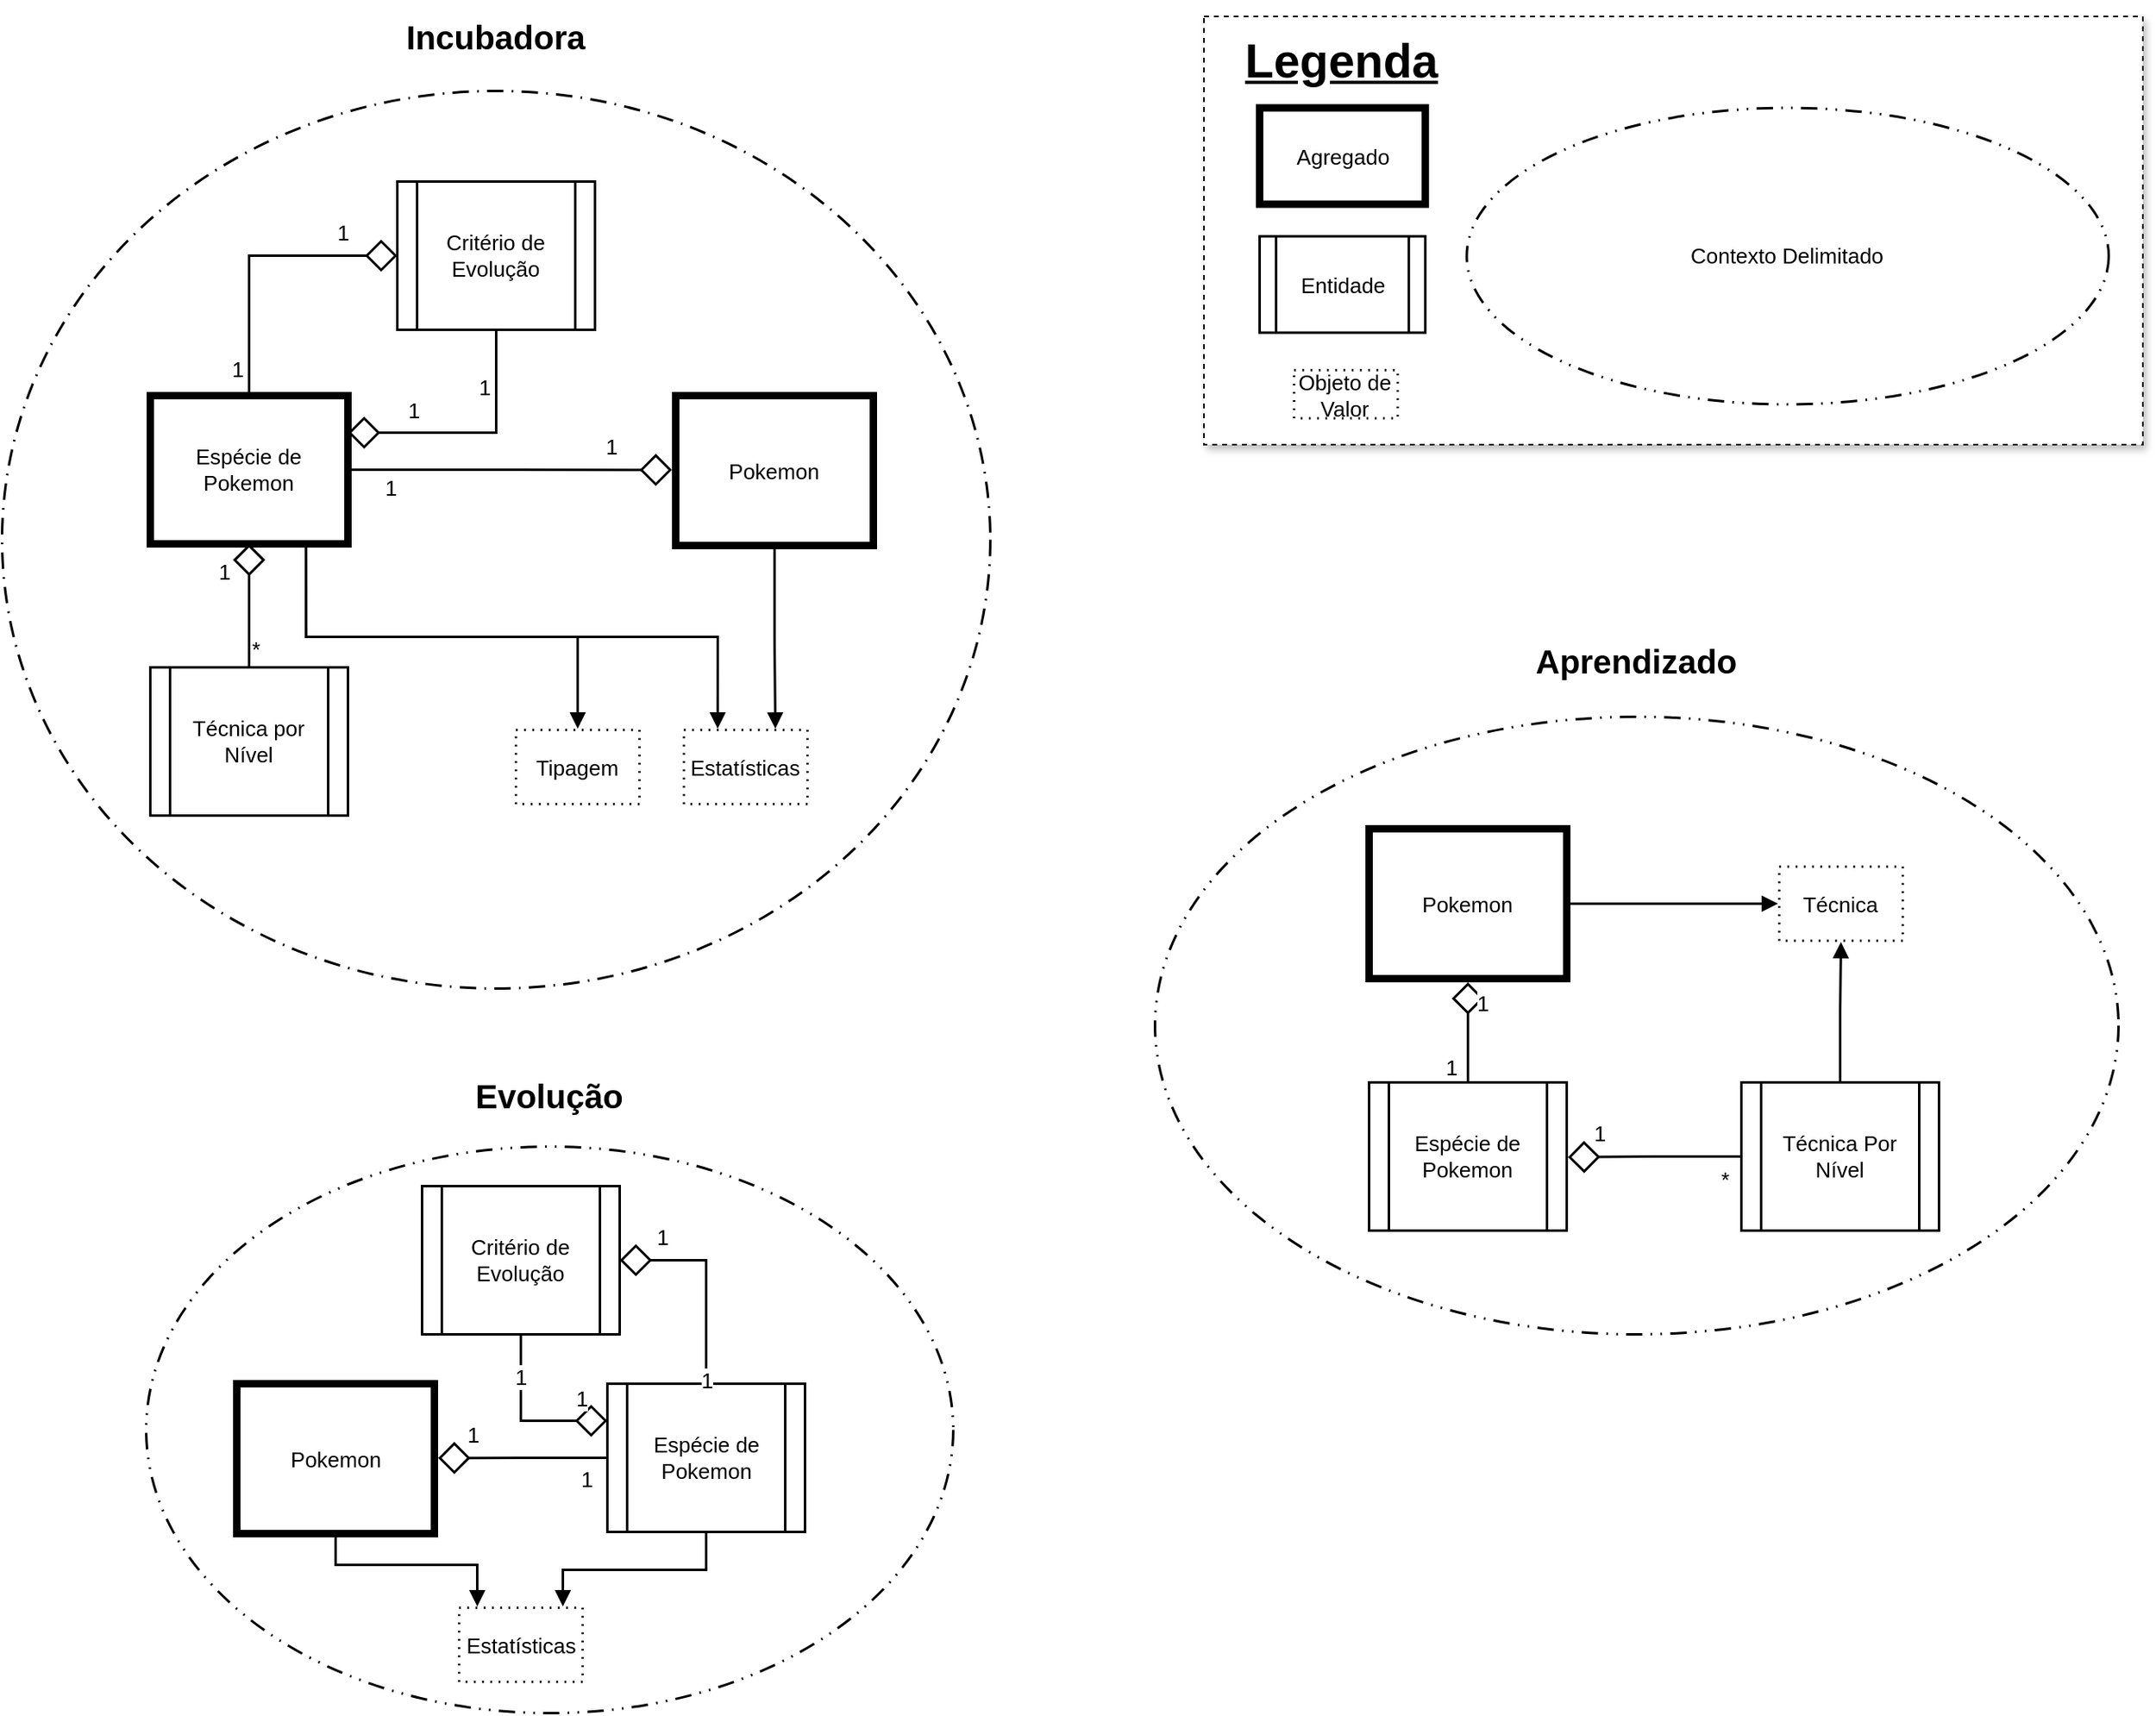<mxfile version="16.5.6" type="device" pages="4"><diagram id="NccGlHLkR8X31Hzc_sVZ" name="Contextos"><mxGraphModel dx="2031" dy="1077" grid="1" gridSize="10" guides="1" tooltips="1" connect="1" arrows="1" fold="1" page="1" pageScale="1" pageWidth="827" pageHeight="1169" math="0" shadow="0"><root><mxCell id="0"/><mxCell id="1" parent="0"/><UserObject label="" lucidchartObjectId="Y.1P1b067XDx" id="hb6YfI3WxGT7ZTQv_gWo-1"><mxCell style="html=1;overflow=block;blockSpacing=1;whiteSpace=wrap;ellipse;fontSize=13;spacing=3.8;strokeOpacity=100;dashed=1;fixDash=1;dashPattern=10 5 1 5 1 5;strokeWidth=1.5;" parent="1" vertex="1"><mxGeometry x="147.5" y="746" width="490" height="344" as="geometry"/></mxCell></UserObject><UserObject label="" lucidchartObjectId="e_1PHXufv13j" id="hb6YfI3WxGT7ZTQv_gWo-2"><mxCell style="html=1;overflow=block;blockSpacing=1;whiteSpace=wrap;ellipse;fontSize=13;spacing=3.8;strokeOpacity=100;dashed=1;fixDash=1;dashPattern=10 5 1 5;strokeWidth=1.5;" parent="1" vertex="1"><mxGeometry x="60" y="105" width="600" height="545" as="geometry"/></mxCell></UserObject><UserObject label="&lt;b&gt;Evolução&lt;/b&gt;" lucidchartObjectId="da2PZIlbGIx6" id="hb6YfI3WxGT7ZTQv_gWo-3"><mxCell style="html=1;overflow=block;blockSpacing=1;whiteSpace=wrap;fontSize=20.2;fontColor=default;spacing=0;fillColor=#ffffff;strokeWidth=1.5;strokeColor=none;" parent="1" vertex="1"><mxGeometry x="340" y="700" width="105" height="31" as="geometry"/></mxCell></UserObject><UserObject label="&lt;b&gt;Incubadora&lt;/b&gt;" lucidchartObjectId="P~1Pz58f~lL5" id="hb6YfI3WxGT7ZTQv_gWo-4"><mxCell style="html=1;overflow=block;blockSpacing=1;whiteSpace=wrap;fontSize=20.2;fontColor=default;spacing=0;fillColor=#ffffff;strokeWidth=1.5;strokeColor=none;" parent="1" vertex="1"><mxGeometry x="270" y="50" width="180" height="45" as="geometry"/></mxCell></UserObject><mxCell id="hb6YfI3WxGT7ZTQv_gWo-5" value="Pokemon" style="html=1;overflow=block;blockSpacing=1;align=center;whiteSpace=wrap;fontSize=13;fontColor=default;spacing=0;strokeOpacity=100;strokeWidth=4.5;" parent="1" vertex="1"><mxGeometry x="202.5" y="890" width="120" height="91" as="geometry"/></mxCell><mxCell id="hb6YfI3WxGT7ZTQv_gWo-6" value="Espécie de Pokemon" style="html=1;overflow=block;blockSpacing=1;align=center;whiteSpace=wrap;fontSize=13;fontColor=default;spacing=0;strokeOpacity=100;fillOpacity=100;fillColor=#ffffff;strokeWidth=4.5;" parent="1" vertex="1"><mxGeometry x="150" y="290" width="120" height="90" as="geometry"/></mxCell><mxCell id="hb6YfI3WxGT7ZTQv_gWo-7" value="Pokemon" style="html=1;overflow=block;blockSpacing=1;align=center;whiteSpace=wrap;fontSize=13;fontColor=default;spacing=0;strokeOpacity=100;fillOpacity=100;fillColor=#ffffff;strokeWidth=4.5;" parent="1" vertex="1"><mxGeometry x="469" y="290" width="120" height="91" as="geometry"/></mxCell><UserObject label="" lucidchartObjectId="clRR-19mIQLv" id="hb6YfI3WxGT7ZTQv_gWo-8"><mxCell style="html=1;overflow=block;blockSpacing=1;whiteSpace=wrap;ellipse;fontSize=13;spacing=3.8;strokeOpacity=100;dashed=1;fixDash=1;dashPattern=10 5 1 5 1 5;strokeWidth=1.5;" parent="1" vertex="1"><mxGeometry x="760" y="485" width="585" height="375" as="geometry"/></mxCell></UserObject><UserObject label="&lt;b&gt;Aprendizado&lt;/b&gt;" lucidchartObjectId="clRRqho-Qm9k" id="hb6YfI3WxGT7ZTQv_gWo-9"><mxCell style="html=1;overflow=block;blockSpacing=1;whiteSpace=wrap;fontSize=20.2;fontColor=default;spacing=0;fillColor=#ffffff;strokeWidth=1.5;strokeColor=none;" parent="1" vertex="1"><mxGeometry x="981.25" y="436" width="142.5" height="31" as="geometry"/></mxCell></UserObject><mxCell id="hb6YfI3WxGT7ZTQv_gWo-10" value="Pokemon" style="html=1;overflow=block;blockSpacing=1;align=center;whiteSpace=wrap;fontSize=13;fontColor=default;spacing=0;strokeOpacity=100;strokeWidth=4.5;" parent="1" vertex="1"><mxGeometry x="890" y="553" width="120" height="91" as="geometry"/></mxCell><UserObject label="" lucidchartObjectId="clRRadJiNsX_" id="hb6YfI3WxGT7ZTQv_gWo-11"><mxCell style="html=1;jettySize=18;whiteSpace=wrap;fontSize=13;strokeOpacity=100;strokeWidth=1.5;rounded=1;arcSize=0;edgeStyle=orthogonalEdgeStyle;startArrow=none;endArrow=diamond;endFill=0;endSize=16;exitX=0.5;exitY=-0.008;exitPerimeter=0;entryX=0.5;entryY=1.025;entryPerimeter=0;" parent="1" source="hb6YfI3WxGT7ZTQv_gWo-33" target="hb6YfI3WxGT7ZTQv_gWo-10" edge="1"><mxGeometry width="100" height="100" relative="1" as="geometry"><Array as="points"/></mxGeometry></mxCell></UserObject><mxCell id="hb6YfI3WxGT7ZTQv_gWo-12" value="1" style="text;html=1;resizable=0;labelBackgroundColor=default;align=center;verticalAlign=middle;fontSize=13;rotation=0;" parent="hb6YfI3WxGT7ZTQv_gWo-11" vertex="1"><mxGeometry x="-1" relative="1" as="geometry"><mxPoint x="-10" y="-9" as="offset"/></mxGeometry></mxCell><mxCell id="hb6YfI3WxGT7ZTQv_gWo-13" value="1" style="text;html=1;resizable=0;labelBackgroundColor=default;align=center;verticalAlign=middle;fontSize=13;" parent="hb6YfI3WxGT7ZTQv_gWo-11" vertex="1"><mxGeometry x="0.599" relative="1" as="geometry"><mxPoint x="9" as="offset"/></mxGeometry></mxCell><UserObject label="" lucidchartObjectId="QtRRoZOHOvWg" id="hb6YfI3WxGT7ZTQv_gWo-14"><mxCell style="html=1;jettySize=18;whiteSpace=wrap;fontSize=13;strokeOpacity=100;strokeWidth=1.5;rounded=1;arcSize=0;edgeStyle=orthogonalEdgeStyle;startArrow=none;endArrow=diamond;endFill=0;endSize=16;" parent="1" edge="1" target="hb6YfI3WxGT7ZTQv_gWo-6" source="hb6YfI3WxGT7ZTQv_gWo-23"><mxGeometry width="100" height="100" relative="1" as="geometry"><Array as="points"/><mxPoint x="202" y="344.28" as="sourcePoint"/><mxPoint x="210" y="380" as="targetPoint"/></mxGeometry></mxCell></UserObject><mxCell id="hb6YfI3WxGT7ZTQv_gWo-15" value="*" style="text;html=1;resizable=0;labelBackgroundColor=default;align=center;verticalAlign=middle;fontSize=13;" parent="hb6YfI3WxGT7ZTQv_gWo-14" vertex="1"><mxGeometry x="-0.687" relative="1" as="geometry"><mxPoint x="4" as="offset"/></mxGeometry></mxCell><mxCell id="hb6YfI3WxGT7ZTQv_gWo-16" value="1" style="text;html=1;resizable=0;labelBackgroundColor=default;align=center;verticalAlign=middle;fontSize=13;" parent="hb6YfI3WxGT7ZTQv_gWo-14" vertex="1"><mxGeometry x="0.572" relative="1" as="geometry"><mxPoint x="-15" y="1" as="offset"/></mxGeometry></mxCell><UserObject label="" lucidchartObjectId="Jc_RRVps8yPl" id="hb6YfI3WxGT7ZTQv_gWo-17"><mxCell style="html=1;jettySize=18;whiteSpace=wrap;fontSize=13;strokeOpacity=100;strokeWidth=1.5;rounded=1;arcSize=0;edgeStyle=orthogonalEdgeStyle;startArrow=none;endArrow=diamond;endFill=0;endSize=16;exitX=-0.006;exitY=0.5;exitPerimeter=0;entryX=1.019;entryY=0.496;entryPerimeter=0;" parent="1" source="hb6YfI3WxGT7ZTQv_gWo-24" target="hb6YfI3WxGT7ZTQv_gWo-5" edge="1"><mxGeometry width="100" height="100" relative="1" as="geometry"><Array as="points"/></mxGeometry></mxCell></UserObject><mxCell id="hb6YfI3WxGT7ZTQv_gWo-18" value="1" style="text;html=1;resizable=0;labelBackgroundColor=default;align=center;verticalAlign=middle;fontSize=13;" parent="hb6YfI3WxGT7ZTQv_gWo-17" vertex="1"><mxGeometry x="-0.763" relative="1" as="geometry"><mxPoint y="13" as="offset"/></mxGeometry></mxCell><mxCell id="hb6YfI3WxGT7ZTQv_gWo-19" value="1" style="text;html=1;resizable=0;labelBackgroundColor=default;align=center;verticalAlign=middle;fontSize=13;" parent="hb6YfI3WxGT7ZTQv_gWo-17" vertex="1"><mxGeometry x="0.649" relative="1" as="geometry"><mxPoint x="3" y="-14" as="offset"/></mxGeometry></mxCell><UserObject label="" lucidchartObjectId="me_Rs4fKt5yK" id="hb6YfI3WxGT7ZTQv_gWo-20"><mxCell style="html=1;jettySize=18;whiteSpace=wrap;fontSize=13;strokeOpacity=100;strokeWidth=1.5;rounded=1;arcSize=0;edgeStyle=orthogonalEdgeStyle;startArrow=none;endArrow=diamond;endFill=0;endSize=16;exitX=1.019;exitY=0.5;exitPerimeter=0;entryX=-0.019;entryY=0.496;entryPerimeter=0;" parent="1" source="hb6YfI3WxGT7ZTQv_gWo-6" target="hb6YfI3WxGT7ZTQv_gWo-7" edge="1"><mxGeometry width="100" height="100" relative="1" as="geometry"><Array as="points"/></mxGeometry></mxCell></UserObject><mxCell id="hb6YfI3WxGT7ZTQv_gWo-21" value="1" style="text;html=1;resizable=0;labelBackgroundColor=default;align=center;verticalAlign=middle;fontSize=13;" parent="hb6YfI3WxGT7ZTQv_gWo-20" vertex="1"><mxGeometry x="-0.687" relative="1" as="geometry"><mxPoint x="-7" y="11" as="offset"/></mxGeometry></mxCell><mxCell id="hb6YfI3WxGT7ZTQv_gWo-22" value="1" style="text;html=1;resizable=0;labelBackgroundColor=default;align=center;verticalAlign=middle;fontSize=13;" parent="hb6YfI3WxGT7ZTQv_gWo-20" vertex="1"><mxGeometry x="0.556" relative="1" as="geometry"><mxPoint x="6" y="-14" as="offset"/></mxGeometry></mxCell><UserObject label="Técnica por Nível" lucidchartObjectId="-f_R60yDfQFp" id="hb6YfI3WxGT7ZTQv_gWo-23"><mxCell style="html=1;overflow=block;blockSpacing=1;whiteSpace=wrap;shape=process;fontSize=13;fontColor=default;align=center;spacing=0;strokeOpacity=100;fillOpacity=100;fillColor=#ffffff;strokeWidth=1.5;" parent="1" vertex="1"><mxGeometry x="150" y="455" width="120" height="90" as="geometry"/></mxCell></UserObject><UserObject label="Espécie de Pokemon" lucidchartObjectId="pg_RSjKf5-jj" id="hb6YfI3WxGT7ZTQv_gWo-24"><mxCell style="html=1;overflow=block;blockSpacing=1;whiteSpace=wrap;shape=process;fontSize=13;fontColor=default;spacing=0;strokeOpacity=100;fillOpacity=100;fillColor=#ffffff;strokeWidth=1.5;" parent="1" vertex="1"><mxGeometry x="427.5" y="890" width="120" height="90" as="geometry"/></mxCell></UserObject><mxCell id="hb6YfI3WxGT7ZTQv_gWo-25" value="Tipagem" style="html=1;overflow=block;blockSpacing=1;whiteSpace=wrap;fontSize=13;fontColor=default;align=center;spacing=0;strokeOpacity=100;fillOpacity=100;fillColor=#ffffff;dashed=1;fixDash=1;dashPattern=1 4;strokeWidth=1.5;" parent="1" vertex="1"><mxGeometry x="372" y="493" width="75" height="45" as="geometry"/></mxCell><mxCell id="hb6YfI3WxGT7ZTQv_gWo-26" value="Estatísticas" style="html=1;overflow=block;blockSpacing=1;whiteSpace=wrap;fontSize=13;fontColor=default;align=center;spacing=0;strokeOpacity=100;fillOpacity=100;fillColor=#ffffff;dashed=1;fixDash=1;dashPattern=1 4;strokeWidth=1.5;" parent="1" vertex="1"><mxGeometry x="474" y="493" width="75" height="45" as="geometry"/></mxCell><UserObject label="" lucidchartObjectId="1h_RG4RL5VMB" id="hb6YfI3WxGT7ZTQv_gWo-27"><mxCell style="html=1;jettySize=18;whiteSpace=wrap;fontSize=13;strokeOpacity=100;strokeWidth=1.5;rounded=1;arcSize=0;edgeStyle=orthogonalEdgeStyle;startArrow=block;startFill=1;endArrow=none;exitX=0.5;exitY=-0.017;exitPerimeter=0;entryX=0.788;entryY=1.025;entryPerimeter=0;" parent="1" source="hb6YfI3WxGT7ZTQv_gWo-25" target="hb6YfI3WxGT7ZTQv_gWo-6" edge="1"><mxGeometry width="100" height="100" relative="1" as="geometry"><Array as="points"/></mxGeometry></mxCell></UserObject><UserObject label="" lucidchartObjectId="fi_RqdTOHim7" id="hb6YfI3WxGT7ZTQv_gWo-28"><mxCell style="html=1;jettySize=18;whiteSpace=wrap;fontSize=13;strokeOpacity=100;strokeWidth=1.5;rounded=1;arcSize=0;edgeStyle=orthogonalEdgeStyle;startArrow=block;startFill=1;endArrow=none;exitX=0.273;exitY=-0.017;exitPerimeter=0;entryX=0.788;entryY=1.025;entryPerimeter=0;" parent="1" source="hb6YfI3WxGT7ZTQv_gWo-26" target="hb6YfI3WxGT7ZTQv_gWo-6" edge="1"><mxGeometry width="100" height="100" relative="1" as="geometry"><Array as="points"/></mxGeometry></mxCell></UserObject><UserObject label="" lucidchartObjectId="8i_R_RQyjVfw" id="hb6YfI3WxGT7ZTQv_gWo-29"><mxCell style="html=1;jettySize=18;whiteSpace=wrap;fontSize=13;strokeOpacity=100;strokeWidth=1.5;rounded=1;arcSize=0;edgeStyle=orthogonalEdgeStyle;startArrow=none;endArrow=block;endFill=1;exitX=0.5;exitY=1.025;exitPerimeter=0;entryX=0.74;entryY=-0.017;entryPerimeter=0;" parent="1" source="hb6YfI3WxGT7ZTQv_gWo-7" target="hb6YfI3WxGT7ZTQv_gWo-26" edge="1"><mxGeometry width="100" height="100" relative="1" as="geometry"><Array as="points"/></mxGeometry></mxCell></UserObject><mxCell id="hb6YfI3WxGT7ZTQv_gWo-30" value="Estatísticas" style="html=1;overflow=block;blockSpacing=1;whiteSpace=wrap;fontSize=13;fontColor=default;align=center;spacing=0;strokeOpacity=100;fillOpacity=100;fillColor=#ffffff;dashed=1;fixDash=1;dashPattern=1 4;strokeWidth=1.5;" parent="1" vertex="1"><mxGeometry x="337.5" y="1026" width="75" height="45" as="geometry"/></mxCell><UserObject label="" lucidchartObjectId="mk_R~Nh-gJl~" id="hb6YfI3WxGT7ZTQv_gWo-31"><mxCell style="html=1;jettySize=18;whiteSpace=wrap;fontSize=13;strokeOpacity=100;strokeWidth=1.5;rounded=1;arcSize=0;edgeStyle=orthogonalEdgeStyle;startArrow=none;endArrow=block;endFill=1;exitX=0.5;exitY=1.025;exitPerimeter=0;entryX=0.147;entryY=-0.017;entryPerimeter=0;" parent="1" source="hb6YfI3WxGT7ZTQv_gWo-5" target="hb6YfI3WxGT7ZTQv_gWo-30" edge="1"><mxGeometry width="100" height="100" relative="1" as="geometry"><Array as="points"><mxPoint x="262.5" y="1000"/><mxPoint x="348.5" y="1000"/></Array></mxGeometry></mxCell></UserObject><UserObject label="" lucidchartObjectId="pk_Ro4CX4jLZ" id="hb6YfI3WxGT7ZTQv_gWo-32"><mxCell style="html=1;jettySize=18;whiteSpace=wrap;fontSize=13;strokeOpacity=100;strokeWidth=1.5;rounded=1;arcSize=0;edgeStyle=orthogonalEdgeStyle;startArrow=none;endArrow=block;endFill=1;exitX=0.5;exitY=1.008;exitPerimeter=0;entryX=0.84;entryY=-0.017;entryPerimeter=0;" parent="1" source="hb6YfI3WxGT7ZTQv_gWo-24" target="hb6YfI3WxGT7ZTQv_gWo-30" edge="1"><mxGeometry width="100" height="100" relative="1" as="geometry"><Array as="points"/></mxGeometry></mxCell></UserObject><UserObject label="Espécie de Pokemon" lucidchartObjectId="Yk_RlbJb-Pme" id="hb6YfI3WxGT7ZTQv_gWo-33"><mxCell style="html=1;overflow=block;blockSpacing=1;whiteSpace=wrap;shape=process;fontSize=13;fontColor=default;spacing=0;strokeOpacity=100;fillOpacity=100;fillColor=#ffffff;strokeWidth=1.5;" parent="1" vertex="1"><mxGeometry x="890" y="707" width="120" height="90" as="geometry"/></mxCell></UserObject><UserObject label="" lucidchartObjectId="bl_RX7bE--bI" id="hb6YfI3WxGT7ZTQv_gWo-34"><mxCell style="html=1;jettySize=18;whiteSpace=wrap;fontSize=13;strokeOpacity=100;strokeWidth=1.5;rounded=1;arcSize=0;edgeStyle=orthogonalEdgeStyle;startArrow=none;endArrow=diamond;endFill=0;endSize=16;exitX=-0.006;exitY=0.5;exitPerimeter=0;entryX=1.006;entryY=0.504;entryPerimeter=0;" parent="1" source="hb6YfI3WxGT7ZTQv_gWo-40" target="hb6YfI3WxGT7ZTQv_gWo-33" edge="1"><mxGeometry width="100" height="100" relative="1" as="geometry"><Array as="points"/></mxGeometry></mxCell></UserObject><mxCell id="hb6YfI3WxGT7ZTQv_gWo-35" value="*" style="text;html=1;resizable=0;labelBackgroundColor=default;align=center;verticalAlign=middle;fontSize=13;" parent="hb6YfI3WxGT7ZTQv_gWo-34" vertex="1"><mxGeometry x="-0.823" relative="1" as="geometry"><mxPoint y="14" as="offset"/></mxGeometry></mxCell><mxCell id="hb6YfI3WxGT7ZTQv_gWo-36" value="1" style="text;html=1;resizable=0;labelBackgroundColor=default;align=center;verticalAlign=middle;fontSize=13;" parent="hb6YfI3WxGT7ZTQv_gWo-34" vertex="1"><mxGeometry x="0.599" relative="1" as="geometry"><mxPoint x="-2" y="-15" as="offset"/></mxGeometry></mxCell><mxCell id="hb6YfI3WxGT7ZTQv_gWo-37" value="Técnica" style="html=1;overflow=block;blockSpacing=1;whiteSpace=wrap;fontSize=13;fontColor=default;align=center;spacing=0;strokeOpacity=100;fillOpacity=100;fillColor=#ffffff;dashed=1;fixDash=1;dashPattern=1 4;strokeWidth=1.5;" parent="1" vertex="1"><mxGeometry x="1139" y="576" width="75" height="45" as="geometry"/></mxCell><UserObject label="" lucidchartObjectId="xm_R7emx2x9O" id="hb6YfI3WxGT7ZTQv_gWo-38"><mxCell style="html=1;jettySize=18;whiteSpace=wrap;fontSize=13;strokeOpacity=100;strokeWidth=1.5;rounded=1;arcSize=0;edgeStyle=orthogonalEdgeStyle;startArrow=none;endArrow=block;endFill=1;exitX=1.019;exitY=0.5;exitPerimeter=0;entryX=-0.01;entryY=0.5;entryPerimeter=0;" parent="1" source="hb6YfI3WxGT7ZTQv_gWo-10" target="hb6YfI3WxGT7ZTQv_gWo-37" edge="1"><mxGeometry width="100" height="100" relative="1" as="geometry"><Array as="points"/></mxGeometry></mxCell></UserObject><UserObject label="" lucidchartObjectId="zm_RTGOJgHKF" id="hb6YfI3WxGT7ZTQv_gWo-39"><mxCell style="html=1;jettySize=18;whiteSpace=wrap;fontSize=13;strokeOpacity=100;strokeWidth=1.5;rounded=1;arcSize=0;edgeStyle=orthogonalEdgeStyle;startArrow=none;endArrow=block;endFill=1;exitX=0.5;exitY=-0.008;exitPerimeter=0;entryX=0.5;entryY=1.017;entryPerimeter=0;" parent="1" source="hb6YfI3WxGT7ZTQv_gWo-40" target="hb6YfI3WxGT7ZTQv_gWo-37" edge="1"><mxGeometry width="100" height="100" relative="1" as="geometry"><Array as="points"/></mxGeometry></mxCell></UserObject><UserObject label="Técnica Por Nível" lucidchartObjectId="On_R5iwwGmLF" id="hb6YfI3WxGT7ZTQv_gWo-40"><mxCell style="html=1;overflow=block;blockSpacing=1;whiteSpace=wrap;shape=process;fontSize=13;fontColor=default;spacing=0;strokeOpacity=100;fillOpacity=100;fillColor=#ffffff;strokeWidth=1.5;" parent="1" vertex="1"><mxGeometry x="1116" y="707" width="120" height="90" as="geometry"/></mxCell></UserObject><mxCell id="Ocyv-U6wDjYJp1Eia-Jf-2" value="" style="group" vertex="1" connectable="0" parent="1"><mxGeometry x="790" y="60" width="570" height="260" as="geometry"/></mxCell><mxCell id="Ocyv-U6wDjYJp1Eia-Jf-1" value="" style="rounded=0;whiteSpace=wrap;html=1;shadow=1;dashed=1;" vertex="1" parent="Ocyv-U6wDjYJp1Eia-Jf-2"><mxGeometry width="570" height="260" as="geometry"/></mxCell><mxCell id="hb6YfI3WxGT7ZTQv_gWo-41" value="Agregado" style="html=1;overflow=block;blockSpacing=1;align=center;whiteSpace=wrap;fontSize=13;fontColor=default;spacing=0;strokeOpacity=100;fillOpacity=100;fillColor=#ffffff;strokeWidth=4.5;" parent="Ocyv-U6wDjYJp1Eia-Jf-2" vertex="1"><mxGeometry x="33.529" y="55.25" width="100.588" height="58.5" as="geometry"/></mxCell><UserObject label="Legenda" lucidchartObjectId="cp_RwFv7mhO5" id="hb6YfI3WxGT7ZTQv_gWo-42"><mxCell style="html=1;overflow=block;blockSpacing=1;whiteSpace=wrap;fontSize=28.5;fontColor=default;fontStyle=5;align=center;spacing=3.8;strokeOpacity=0;fillOpacity=0;fillColor=#ffffff;strokeWidth=1.5;" parent="Ocyv-U6wDjYJp1Eia-Jf-2" vertex="1"><mxGeometry x="8.382" y="6.5" width="150.882" height="29.25" as="geometry"/></mxCell></UserObject><UserObject label="Entidade" lucidchartObjectId="vp_RA0Iaajpl" id="hb6YfI3WxGT7ZTQv_gWo-43"><mxCell style="html=1;overflow=block;blockSpacing=1;whiteSpace=wrap;shape=process;fontSize=13;fontColor=default;align=center;spacing=0;strokeOpacity=100;fillOpacity=100;fillColor=#ffffff;strokeWidth=1.5;" parent="Ocyv-U6wDjYJp1Eia-Jf-2" vertex="1"><mxGeometry x="33.529" y="133.25" width="100.588" height="58.5" as="geometry"/></mxCell></UserObject><mxCell id="LAsCvR5qwQjX79n6oVXp-1" value="Objeto de Valor" style="html=1;overflow=block;blockSpacing=1;whiteSpace=wrap;fontSize=13;fontColor=default;align=center;spacing=0;strokeOpacity=100;fillOpacity=100;fillColor=#ffffff;dashed=1;fixDash=1;dashPattern=1 4;strokeWidth=1.5;" parent="Ocyv-U6wDjYJp1Eia-Jf-2" vertex="1"><mxGeometry x="54.485" y="214.5" width="62.868" height="29.25" as="geometry"/></mxCell><UserObject label="Contexto Delimitado" lucidchartObjectId="Y.1P1b067XDx" id="LAsCvR5qwQjX79n6oVXp-2"><mxCell style="html=1;overflow=block;blockSpacing=1;whiteSpace=wrap;ellipse;fontSize=13;spacing=3.8;strokeOpacity=100;dashed=1;fixDash=1;dashPattern=10 5 1 5 1 5;strokeWidth=1.5;" parent="Ocyv-U6wDjYJp1Eia-Jf-2" vertex="1"><mxGeometry x="159.265" y="55.25" width="389.779" height="180.05" as="geometry"/></mxCell></UserObject><UserObject label="Critério de Evolução" lucidchartObjectId="-f_R60yDfQFp" id="Ocyv-U6wDjYJp1Eia-Jf-3"><mxCell style="html=1;overflow=block;blockSpacing=1;whiteSpace=wrap;shape=process;fontSize=13;fontColor=default;align=center;spacing=0;strokeOpacity=100;fillOpacity=100;fillColor=#ffffff;strokeWidth=1.5;" vertex="1" parent="1"><mxGeometry x="300" y="160" width="120" height="90" as="geometry"/></mxCell></UserObject><UserObject label="" lucidchartObjectId="me_Rs4fKt5yK" id="Ocyv-U6wDjYJp1Eia-Jf-5"><mxCell style="html=1;jettySize=18;whiteSpace=wrap;fontSize=13;strokeOpacity=100;strokeWidth=1.5;rounded=1;arcSize=0;edgeStyle=orthogonalEdgeStyle;startArrow=none;endArrow=diamond;endFill=0;endSize=16;exitX=0.5;exitY=0;entryX=0;entryY=0.5;exitDx=0;exitDy=0;entryDx=0;entryDy=0;" edge="1" parent="1" source="hb6YfI3WxGT7ZTQv_gWo-6" target="Ocyv-U6wDjYJp1Eia-Jf-3"><mxGeometry width="100" height="100" relative="1" as="geometry"><Array as="points"/><mxPoint x="200.0" y="237.86" as="sourcePoint"/><mxPoint x="394.44" y="237.996" as="targetPoint"/></mxGeometry></mxCell></UserObject><mxCell id="Ocyv-U6wDjYJp1Eia-Jf-6" value="1" style="text;html=1;resizable=0;labelBackgroundColor=default;align=center;verticalAlign=middle;fontSize=13;" vertex="1" parent="Ocyv-U6wDjYJp1Eia-Jf-5"><mxGeometry x="-0.687" relative="1" as="geometry"><mxPoint x="-7" y="11" as="offset"/></mxGeometry></mxCell><mxCell id="Ocyv-U6wDjYJp1Eia-Jf-7" value="1" style="text;html=1;resizable=0;labelBackgroundColor=default;align=center;verticalAlign=middle;fontSize=13;" vertex="1" parent="Ocyv-U6wDjYJp1Eia-Jf-5"><mxGeometry x="0.556" relative="1" as="geometry"><mxPoint x="6" y="-14" as="offset"/></mxGeometry></mxCell><UserObject label="" lucidchartObjectId="me_Rs4fKt5yK" id="Ocyv-U6wDjYJp1Eia-Jf-8"><mxCell style="html=1;jettySize=18;whiteSpace=wrap;fontSize=13;strokeOpacity=100;strokeWidth=1.5;rounded=1;arcSize=0;edgeStyle=orthogonalEdgeStyle;startArrow=none;endArrow=diamond;endFill=0;endSize=16;exitX=0.5;exitY=1;entryX=1;entryY=0.25;exitDx=0;exitDy=0;entryDx=0;entryDy=0;" edge="1" parent="1" source="Ocyv-U6wDjYJp1Eia-Jf-3" target="hb6YfI3WxGT7ZTQv_gWo-6"><mxGeometry width="100" height="100" relative="1" as="geometry"><Array as="points"/><mxPoint x="292.28" y="355" as="sourcePoint"/><mxPoint x="486.72" y="355.136" as="targetPoint"/></mxGeometry></mxCell></UserObject><mxCell id="Ocyv-U6wDjYJp1Eia-Jf-9" value="1" style="text;html=1;resizable=0;labelBackgroundColor=default;align=center;verticalAlign=middle;fontSize=13;" vertex="1" parent="Ocyv-U6wDjYJp1Eia-Jf-8"><mxGeometry x="-0.687" relative="1" as="geometry"><mxPoint x="-7" y="11" as="offset"/></mxGeometry></mxCell><mxCell id="Ocyv-U6wDjYJp1Eia-Jf-10" value="1" style="text;html=1;resizable=0;labelBackgroundColor=default;align=center;verticalAlign=middle;fontSize=13;" vertex="1" parent="Ocyv-U6wDjYJp1Eia-Jf-8"><mxGeometry x="0.556" relative="1" as="geometry"><mxPoint x="6" y="-14" as="offset"/></mxGeometry></mxCell><UserObject label="Critério de Evolução" lucidchartObjectId="-f_R60yDfQFp" id="Ocyv-U6wDjYJp1Eia-Jf-11"><mxCell style="html=1;overflow=block;blockSpacing=1;whiteSpace=wrap;shape=process;fontSize=13;fontColor=default;align=center;spacing=0;strokeOpacity=100;fillOpacity=100;fillColor=#ffffff;strokeWidth=1.5;" vertex="1" parent="1"><mxGeometry x="315" y="770" width="120" height="90" as="geometry"/></mxCell></UserObject><UserObject label="" lucidchartObjectId="Jc_RRVps8yPl" id="Ocyv-U6wDjYJp1Eia-Jf-14"><mxCell style="html=1;jettySize=18;whiteSpace=wrap;fontSize=13;strokeOpacity=100;strokeWidth=1.5;rounded=1;arcSize=0;edgeStyle=orthogonalEdgeStyle;startArrow=none;endArrow=diamond;endFill=0;endSize=16;exitX=0.5;exitY=0;exitDx=0;exitDy=0;entryX=1;entryY=0.5;entryDx=0;entryDy=0;" edge="1" parent="1" source="hb6YfI3WxGT7ZTQv_gWo-24" target="Ocyv-U6wDjYJp1Eia-Jf-11"><mxGeometry width="100" height="100" relative="1" as="geometry"><Array as="points"/><mxPoint x="436.78" y="945" as="sourcePoint"/><mxPoint x="782.5" y="830" as="targetPoint"/></mxGeometry></mxCell></UserObject><mxCell id="Ocyv-U6wDjYJp1Eia-Jf-15" value="1" style="text;html=1;resizable=0;labelBackgroundColor=default;align=center;verticalAlign=middle;fontSize=13;" vertex="1" parent="Ocyv-U6wDjYJp1Eia-Jf-14"><mxGeometry x="-0.763" relative="1" as="geometry"><mxPoint y="13" as="offset"/></mxGeometry></mxCell><mxCell id="Ocyv-U6wDjYJp1Eia-Jf-16" value="1" style="text;html=1;resizable=0;labelBackgroundColor=default;align=center;verticalAlign=middle;fontSize=13;" vertex="1" parent="Ocyv-U6wDjYJp1Eia-Jf-14"><mxGeometry x="0.649" relative="1" as="geometry"><mxPoint x="3" y="-14" as="offset"/></mxGeometry></mxCell><UserObject label="" lucidchartObjectId="Jc_RRVps8yPl" id="Ocyv-U6wDjYJp1Eia-Jf-17"><mxCell style="html=1;jettySize=18;whiteSpace=wrap;fontSize=13;strokeOpacity=100;strokeWidth=1.5;rounded=1;arcSize=0;edgeStyle=orthogonalEdgeStyle;startArrow=none;endArrow=diamond;endFill=0;endSize=16;exitX=0.5;exitY=1;exitDx=0;exitDy=0;entryX=0;entryY=0.25;entryDx=0;entryDy=0;" edge="1" parent="1" source="Ocyv-U6wDjYJp1Eia-Jf-11" target="hb6YfI3WxGT7ZTQv_gWo-24"><mxGeometry width="100" height="100" relative="1" as="geometry"><Array as="points"/><mxPoint x="745" y="890" as="sourcePoint"/><mxPoint x="692.5" y="815" as="targetPoint"/></mxGeometry></mxCell></UserObject><mxCell id="Ocyv-U6wDjYJp1Eia-Jf-18" value="1" style="text;html=1;resizable=0;labelBackgroundColor=default;align=center;verticalAlign=middle;fontSize=13;" vertex="1" parent="Ocyv-U6wDjYJp1Eia-Jf-17"><mxGeometry x="-0.763" relative="1" as="geometry"><mxPoint y="13" as="offset"/></mxGeometry></mxCell><mxCell id="Ocyv-U6wDjYJp1Eia-Jf-19" value="1" style="text;html=1;resizable=0;labelBackgroundColor=default;align=center;verticalAlign=middle;fontSize=13;" vertex="1" parent="Ocyv-U6wDjYJp1Eia-Jf-17"><mxGeometry x="0.649" relative="1" as="geometry"><mxPoint x="3" y="-14" as="offset"/></mxGeometry></mxCell></root></mxGraphModel></diagram><diagram id="mdve-M8qD1mnvIjmH1Ui" name="Incubadora"><mxGraphModel dx="1422" dy="754" grid="1" gridSize="10" guides="1" tooltips="1" connect="1" arrows="1" fold="1" page="1" pageScale="1" pageWidth="827" pageHeight="1169" math="0" shadow="0"><root><mxCell id="HrB1mSfEhrMQpfm4Sgdm-0"/><mxCell id="HrB1mSfEhrMQpfm4Sgdm-1" parent="HrB1mSfEhrMQpfm4Sgdm-0"/><mxCell id="HrB1mSfEhrMQpfm4Sgdm-3" value="Espécie de Pokemon" style="html=1;overflow=block;blockSpacing=1;swimlane;childLayout=stackLayout;horizontal=1;horizontalStack=0;resizeParent=1;resizeParentMax=0;resizeLast=0;collapsible=0;fontStyle=0;marginBottom=0;swimlaneFillColor=#ffffff;startSize=25;whiteSpace=wrap;fontSize=13;align=center;spacing=0;strokeOpacity=100;fillOpacity=100;fillColor=#ffffff;strokeWidth=4.5;" parent="HrB1mSfEhrMQpfm4Sgdm-1" vertex="1"><mxGeometry x="75" y="270" width="206" height="207" as="geometry"/></mxCell><mxCell id="Exi-lnSkp8-D-CQwd1_h-0" value="Número" style="text;strokeColor=none;fillColor=none;align=left;verticalAlign=top;spacingLeft=4;spacingRight=4;overflow=hidden;rotatable=0;points=[[0,0.5],[1,0.5]];portConstraint=eastwest;" parent="HrB1mSfEhrMQpfm4Sgdm-3" vertex="1"><mxGeometry y="25" width="206" height="26" as="geometry"/></mxCell><mxCell id="Exi-lnSkp8-D-CQwd1_h-1" value="Nome" style="text;strokeColor=none;fillColor=none;align=left;verticalAlign=top;spacingLeft=4;spacingRight=4;overflow=hidden;rotatable=0;points=[[0,0.5],[1,0.5]];portConstraint=eastwest;" parent="HrB1mSfEhrMQpfm4Sgdm-3" vertex="1"><mxGeometry y="51" width="206" height="26" as="geometry"/></mxCell><mxCell id="Exi-lnSkp8-D-CQwd1_h-2" value="Tipagem" style="text;strokeColor=none;fillColor=none;align=left;verticalAlign=top;spacingLeft=4;spacingRight=4;overflow=hidden;rotatable=0;points=[[0,0.5],[1,0.5]];portConstraint=eastwest;" parent="HrB1mSfEhrMQpfm4Sgdm-3" vertex="1"><mxGeometry y="77" width="206" height="26" as="geometry"/></mxCell><mxCell id="Exi-lnSkp8-D-CQwd1_h-3" value="Estatísticas de Base" style="text;strokeColor=none;fillColor=none;align=left;verticalAlign=top;spacingLeft=4;spacingRight=4;overflow=hidden;rotatable=0;points=[[0,0.5],[1,0.5]];portConstraint=eastwest;" parent="HrB1mSfEhrMQpfm4Sgdm-3" vertex="1"><mxGeometry y="103" width="206" height="26" as="geometry"/></mxCell><mxCell id="Exi-lnSkp8-D-CQwd1_h-4" value="Fator Macho" style="text;strokeColor=none;fillColor=none;align=left;verticalAlign=top;spacingLeft=4;spacingRight=4;overflow=hidden;rotatable=0;points=[[0,0.5],[1,0.5]];portConstraint=eastwest;" parent="HrB1mSfEhrMQpfm4Sgdm-3" vertex="1"><mxGeometry y="129" width="206" height="26" as="geometry"/></mxCell><mxCell id="Exi-lnSkp8-D-CQwd1_h-5" value="Critério de Evolução" style="text;strokeColor=none;fillColor=none;align=left;verticalAlign=top;spacingLeft=4;spacingRight=4;overflow=hidden;rotatable=0;points=[[0,0.5],[1,0.5]];portConstraint=eastwest;" parent="HrB1mSfEhrMQpfm4Sgdm-3" vertex="1"><mxGeometry y="155" width="206" height="26" as="geometry"/></mxCell><mxCell id="Exi-lnSkp8-D-CQwd1_h-6" value="Conjunto de Técnicas" style="text;strokeColor=none;fillColor=none;align=left;verticalAlign=top;spacingLeft=4;spacingRight=4;overflow=hidden;rotatable=0;points=[[0,0.5],[1,0.5]];portConstraint=eastwest;" parent="HrB1mSfEhrMQpfm4Sgdm-3" vertex="1"><mxGeometry y="181" width="206" height="26" as="geometry"/></mxCell><UserObject label="" lucidchartObjectId="TSRRlFIJEe.T" id="HrB1mSfEhrMQpfm4Sgdm-5"><mxCell style="html=1;jettySize=18;whiteSpace=wrap;fontSize=13;strokeOpacity=100;strokeWidth=1.5;rounded=1;arcSize=0;edgeStyle=orthogonalEdgeStyle;startArrow=diamond;startFill=0;startSize=16;endArrow=none;exitX=0.5;exitY=1.015;exitPerimeter=0;" parent="HrB1mSfEhrMQpfm4Sgdm-1" source="HrB1mSfEhrMQpfm4Sgdm-3" target="dXEE8MkWRdEFl8pnFy0_-0" edge="1"><mxGeometry width="100" height="100" relative="1" as="geometry"><Array as="points"/><mxPoint x="178" y="584" as="targetPoint"/></mxGeometry></mxCell></UserObject><UserObject label="" lucidchartObjectId="doSRVl.nU05h" id="HrB1mSfEhrMQpfm4Sgdm-10"><mxCell style="html=1;jettySize=18;whiteSpace=wrap;fontSize=13;strokeOpacity=100;strokeWidth=1.5;rounded=1;arcSize=0;edgeStyle=orthogonalEdgeStyle;startArrow=none;endArrow=block;endFill=1;exitX=1.011;exitY=0.5;exitPerimeter=0;entryX=0;entryY=0.5;entryDx=0;entryDy=0;" parent="HrB1mSfEhrMQpfm4Sgdm-1" source="HrB1mSfEhrMQpfm4Sgdm-3" target="-A0sSiuAfeFEO3Dw-_r7-3" edge="1"><mxGeometry width="100" height="100" relative="1" as="geometry"><Array as="points"/></mxGeometry></mxCell></UserObject><mxCell id="HrB1mSfEhrMQpfm4Sgdm-14" value="Tipagem" style="html=1;overflow=block;blockSpacing=1;swimlane;childLayout=stackLayout;horizontal=1;horizontalStack=0;resizeParent=1;resizeParentMax=0;resizeLast=0;collapsible=0;fontStyle=0;marginBottom=0;swimlaneFillColor=#ffffff;startSize=25;whiteSpace=wrap;fontSize=13;fontColor=default;align=center;spacing=0;strokeOpacity=100;fillOpacity=100;fillColor=#ffffff;dashed=1;fixDash=1;dashPattern=1 4;strokeWidth=1.5;" parent="HrB1mSfEhrMQpfm4Sgdm-1" vertex="1"><mxGeometry x="495" y="210" width="116" height="89" as="geometry"/></mxCell><mxCell id="HrB1mSfEhrMQpfm4Sgdm-15" value="&lt;div style=&quot;display: flex; justify-content: center; text-align: center; align-items: baseline; font-size: 0; line-height: 1.25;margin-top: -2px;&quot;&gt;&lt;span&gt;&lt;span style=&quot;font-size:13px;color:#000000;&quot;&gt;Tipo 1&#10;&lt;/span&gt;&lt;/span&gt;&lt;/div&gt;&lt;div style=&quot;display: flex; justify-content: center; text-align: center; align-items: baseline; font-size: 0; line-height: 1.25;margin-top: -2px;&quot;&gt;&lt;span&gt;&lt;span style=&quot;font-size:13px;color:#000000;&quot;&gt;Tipo 2 (Opcional)&lt;/span&gt;&lt;/span&gt;&lt;/div&gt;" style="part=1;html=1;resizeHeight=0;strokeColor=none;fillColor=none;verticalAlign=middle;spacingLeft=4;spacingRight=4;overflow=hidden;rotatable=0;points=[[0,0.5],[1,0.5]];portConstraint=eastwest;swimlaneFillColor=#ffffff;strokeOpacity=100;fillOpacity=100;whiteSpace=wrap;fontSize=13;fontColor=default;align=center;" parent="HrB1mSfEhrMQpfm4Sgdm-14" vertex="1"><mxGeometry y="25" width="116" height="64" as="geometry"/></mxCell><UserObject label="" lucidchartObjectId="owSRIyaggOJB" id="HrB1mSfEhrMQpfm4Sgdm-16"><mxCell style="html=1;jettySize=18;whiteSpace=wrap;fontSize=13;strokeOpacity=100;strokeWidth=1.5;rounded=1;arcSize=0;edgeStyle=orthogonalEdgeStyle;startArrow=none;endArrow=block;endFill=1;exitX=1.011;exitY=0.5;exitPerimeter=0;entryX=-0.006;entryY=0.5;entryPerimeter=0;" parent="HrB1mSfEhrMQpfm4Sgdm-1" source="HrB1mSfEhrMQpfm4Sgdm-3" target="HrB1mSfEhrMQpfm4Sgdm-14" edge="1"><mxGeometry width="100" height="100" relative="1" as="geometry"><Array as="points"/></mxGeometry></mxCell></UserObject><UserObject label="" lucidchartObjectId="lxSRwETbiGbO" id="HrB1mSfEhrMQpfm4Sgdm-17"><mxCell style="html=1;jettySize=18;whiteSpace=wrap;fontSize=13;strokeOpacity=100;strokeWidth=1.5;rounded=1;arcSize=0;edgeStyle=orthogonalEdgeStyle;startArrow=diamond;startFill=0;startSize=16;endArrow=none;entryX=0.767;entryY=1.015;entryPerimeter=0;" parent="HrB1mSfEhrMQpfm4Sgdm-1" target="HrB1mSfEhrMQpfm4Sgdm-3" edge="1" source="5_ll4l7wliUGMYZ71azi-0"><mxGeometry width="100" height="100" relative="1" as="geometry"><Array as="points"><mxPoint x="830" y="563"/><mxPoint x="233" y="563"/></Array><mxPoint x="956.08" y="519.004" as="sourcePoint"/></mxGeometry></mxCell></UserObject><mxCell id="-A0sSiuAfeFEO3Dw-_r7-0" value="Estatísticas" style="html=1;overflow=block;blockSpacing=1;swimlane;childLayout=stackLayout;horizontal=1;horizontalStack=0;resizeParent=1;resizeParentMax=0;resizeLast=0;collapsible=0;fontStyle=0;marginBottom=0;swimlaneFillColor=#ffffff;startSize=25;whiteSpace=wrap;fontSize=13;fontColor=default;align=center;spacing=0;strokeOpacity=100;fillOpacity=100;fillColor=#ffffff;dashed=1;fixDash=1;dashPattern=1 4;strokeWidth=1.5;" parent="HrB1mSfEhrMQpfm4Sgdm-1" vertex="1"><mxGeometry x="495" y="360" width="116" height="181" as="geometry"/></mxCell><mxCell id="-A0sSiuAfeFEO3Dw-_r7-1" value="PV" style="text;strokeColor=none;fillColor=none;align=left;verticalAlign=top;spacingLeft=4;spacingRight=4;overflow=hidden;rotatable=0;points=[[0,0.5],[1,0.5]];portConstraint=eastwest;" parent="-A0sSiuAfeFEO3Dw-_r7-0" vertex="1"><mxGeometry y="25" width="116" height="26" as="geometry"/></mxCell><mxCell id="-A0sSiuAfeFEO3Dw-_r7-2" value="Ataque" style="text;strokeColor=none;fillColor=none;align=left;verticalAlign=top;spacingLeft=4;spacingRight=4;overflow=hidden;rotatable=0;points=[[0,0.5],[1,0.5]];portConstraint=eastwest;" parent="-A0sSiuAfeFEO3Dw-_r7-0" vertex="1"><mxGeometry y="51" width="116" height="26" as="geometry"/></mxCell><mxCell id="-A0sSiuAfeFEO3Dw-_r7-3" value="Defesa" style="text;strokeColor=none;fillColor=none;align=left;verticalAlign=top;spacingLeft=4;spacingRight=4;overflow=hidden;rotatable=0;points=[[0,0.5],[1,0.5]];portConstraint=eastwest;" parent="-A0sSiuAfeFEO3Dw-_r7-0" vertex="1"><mxGeometry y="77" width="116" height="26" as="geometry"/></mxCell><mxCell id="-A0sSiuAfeFEO3Dw-_r7-4" value="Ataque Especial" style="text;strokeColor=none;fillColor=none;align=left;verticalAlign=top;spacingLeft=4;spacingRight=4;overflow=hidden;rotatable=0;points=[[0,0.5],[1,0.5]];portConstraint=eastwest;" parent="-A0sSiuAfeFEO3Dw-_r7-0" vertex="1"><mxGeometry y="103" width="116" height="26" as="geometry"/></mxCell><mxCell id="-A0sSiuAfeFEO3Dw-_r7-5" value="Defesa Especial" style="text;strokeColor=none;fillColor=none;align=left;verticalAlign=top;spacingLeft=4;spacingRight=4;overflow=hidden;rotatable=0;points=[[0,0.5],[1,0.5]];portConstraint=eastwest;" parent="-A0sSiuAfeFEO3Dw-_r7-0" vertex="1"><mxGeometry y="129" width="116" height="26" as="geometry"/></mxCell><mxCell id="-A0sSiuAfeFEO3Dw-_r7-6" value="Velocidade" style="text;strokeColor=none;fillColor=none;align=left;verticalAlign=top;spacingLeft=4;spacingRight=4;overflow=hidden;rotatable=0;points=[[0,0.5],[1,0.5]];portConstraint=eastwest;" parent="-A0sSiuAfeFEO3Dw-_r7-0" vertex="1"><mxGeometry y="155" width="116" height="26" as="geometry"/></mxCell><mxCell id="UcH7CcLQ6jYc4gw0MtRw-0" value="Pokemon" style="html=1;overflow=block;blockSpacing=1;swimlane;childLayout=stackLayout;horizontal=1;horizontalStack=0;resizeParent=1;resizeParentMax=0;resizeLast=0;collapsible=0;fontStyle=0;marginBottom=0;swimlaneFillColor=#ffffff;startSize=25;whiteSpace=wrap;fontSize=13;align=center;spacing=0;strokeOpacity=100;fillOpacity=100;fillColor=#ffffff;strokeWidth=4.5;" parent="HrB1mSfEhrMQpfm4Sgdm-1" vertex="1"><mxGeometry x="700" y="270" width="270" height="103" as="geometry"/></mxCell><mxCell id="UcH7CcLQ6jYc4gw0MtRw-1" value="Apelido" style="text;strokeColor=none;fillColor=none;align=left;verticalAlign=top;spacingLeft=4;spacingRight=4;overflow=hidden;rotatable=0;points=[[0,0.5],[1,0.5]];portConstraint=eastwest;" parent="UcH7CcLQ6jYc4gw0MtRw-0" vertex="1"><mxGeometry y="25" width="270" height="26" as="geometry"/></mxCell><mxCell id="UcH7CcLQ6jYc4gw0MtRw-2" value="Espécie do Pokemon" style="text;strokeColor=none;fillColor=none;align=left;verticalAlign=top;spacingLeft=4;spacingRight=4;overflow=hidden;rotatable=0;points=[[0,0.5],[1,0.5]];portConstraint=eastwest;" parent="UcH7CcLQ6jYc4gw0MtRw-0" vertex="1"><mxGeometry y="51" width="270" height="26" as="geometry"/></mxCell><mxCell id="5_ll4l7wliUGMYZ71azi-0" value="Gênero" style="text;strokeColor=none;fillColor=none;align=left;verticalAlign=top;spacingLeft=4;spacingRight=4;overflow=hidden;rotatable=0;points=[[0,0.5],[1,0.5]];portConstraint=eastwest;" parent="UcH7CcLQ6jYc4gw0MtRw-0" vertex="1"><mxGeometry y="77" width="270" height="26" as="geometry"/></mxCell><mxCell id="W2q_QWLJRZ9hJhCmHu9w-0" value="Técnica" style="html=1;overflow=block;blockSpacing=1;swimlane;childLayout=stackLayout;horizontal=1;horizontalStack=0;resizeParent=1;resizeParentMax=0;resizeLast=0;collapsible=0;fontStyle=0;marginBottom=0;swimlaneFillColor=#ffffff;startSize=25;whiteSpace=wrap;fontSize=13;fontColor=default;align=center;spacing=0;strokeOpacity=100;fillOpacity=100;fillColor=#ffffff;dashed=1;fixDash=1;dashPattern=1 4;strokeWidth=1.5;" parent="HrB1mSfEhrMQpfm4Sgdm-1" vertex="1"><mxGeometry x="450" y="591" width="101" height="155" as="geometry"/></mxCell><mxCell id="W2q_QWLJRZ9hJhCmHu9w-1" value="Nome" style="text;strokeColor=none;fillColor=none;align=left;verticalAlign=top;spacingLeft=4;spacingRight=4;overflow=hidden;rotatable=0;points=[[0,0.5],[1,0.5]];portConstraint=eastwest;" parent="W2q_QWLJRZ9hJhCmHu9w-0" vertex="1"><mxGeometry y="25" width="101" height="26" as="geometry"/></mxCell><mxCell id="W2q_QWLJRZ9hJhCmHu9w-2" value="Tipo" style="text;strokeColor=none;fillColor=none;align=left;verticalAlign=top;spacingLeft=4;spacingRight=4;overflow=hidden;rotatable=0;points=[[0,0.5],[1,0.5]];portConstraint=eastwest;" parent="W2q_QWLJRZ9hJhCmHu9w-0" vertex="1"><mxGeometry y="51" width="101" height="26" as="geometry"/></mxCell><mxCell id="W2q_QWLJRZ9hJhCmHu9w-3" value="Categoria" style="text;strokeColor=none;fillColor=none;align=left;verticalAlign=top;spacingLeft=4;spacingRight=4;overflow=hidden;rotatable=0;points=[[0,0.5],[1,0.5]];portConstraint=eastwest;" parent="W2q_QWLJRZ9hJhCmHu9w-0" vertex="1"><mxGeometry y="77" width="101" height="26" as="geometry"/></mxCell><mxCell id="W2q_QWLJRZ9hJhCmHu9w-4" value="Acurácia" style="text;strokeColor=none;fillColor=none;align=left;verticalAlign=top;spacingLeft=4;spacingRight=4;overflow=hidden;rotatable=0;points=[[0,0.5],[1,0.5]];portConstraint=eastwest;" parent="W2q_QWLJRZ9hJhCmHu9w-0" vertex="1"><mxGeometry y="103" width="101" height="26" as="geometry"/></mxCell><mxCell id="W2q_QWLJRZ9hJhCmHu9w-5" value="PP" style="text;strokeColor=none;fillColor=none;align=left;verticalAlign=top;spacingLeft=4;spacingRight=4;overflow=hidden;rotatable=0;points=[[0,0.5],[1,0.5]];portConstraint=eastwest;" parent="W2q_QWLJRZ9hJhCmHu9w-0" vertex="1"><mxGeometry y="129" width="101" height="26" as="geometry"/></mxCell><mxCell id="dXEE8MkWRdEFl8pnFy0_-0" value="Técnica Por Nível" style="html=1;overflow=block;blockSpacing=1;swimlane;childLayout=stackLayout;horizontal=1;horizontalStack=0;resizeParent=1;resizeParentMax=0;resizeLast=0;collapsible=0;fontStyle=0;marginBottom=0;swimlaneFillColor=#ffffff;startSize=25;whiteSpace=wrap;fontSize=13;fontColor=default;align=center;spacing=0;strokeOpacity=100;fillOpacity=100;fillColor=#ffffff;strokeWidth=1.5;" parent="HrB1mSfEhrMQpfm4Sgdm-1" vertex="1"><mxGeometry x="75" y="630" width="206" height="77" as="geometry"/></mxCell><mxCell id="dXEE8MkWRdEFl8pnFy0_-1" value="Nível" style="text;strokeColor=none;fillColor=none;align=left;verticalAlign=top;spacingLeft=4;spacingRight=4;overflow=hidden;rotatable=0;points=[[0,0.5],[1,0.5]];portConstraint=eastwest;" parent="dXEE8MkWRdEFl8pnFy0_-0" vertex="1"><mxGeometry y="25" width="206" height="26" as="geometry"/></mxCell><mxCell id="dXEE8MkWRdEFl8pnFy0_-2" value="Técnica" style="text;strokeColor=none;fillColor=none;align=left;verticalAlign=top;spacingLeft=4;spacingRight=4;overflow=hidden;rotatable=0;points=[[0,0.5],[1,0.5]];portConstraint=eastwest;" parent="dXEE8MkWRdEFl8pnFy0_-0" vertex="1"><mxGeometry y="51" width="206" height="26" as="geometry"/></mxCell><mxCell id="QOQvnr7dLmZNTp2tuFBg-0" style="edgeStyle=orthogonalEdgeStyle;rounded=0;orthogonalLoop=1;jettySize=auto;html=1;" parent="HrB1mSfEhrMQpfm4Sgdm-1" source="dXEE8MkWRdEFl8pnFy0_-1" target="W2q_QWLJRZ9hJhCmHu9w-0" edge="1"><mxGeometry relative="1" as="geometry"/></mxCell><mxCell id="G1kYszfJ5ZQerlLQOnQ2-0" value="Critério de Evolução" style="html=1;overflow=block;blockSpacing=1;swimlane;childLayout=stackLayout;horizontal=1;horizontalStack=0;resizeParent=1;resizeParentMax=0;resizeLast=0;collapsible=0;fontStyle=0;marginBottom=0;swimlaneFillColor=#ffffff;startSize=25;whiteSpace=wrap;fontSize=13;fontColor=default;align=center;spacing=0;strokeOpacity=100;fillOpacity=100;fillColor=#ffffff;strokeWidth=1.5;" vertex="1" parent="HrB1mSfEhrMQpfm4Sgdm-1"><mxGeometry x="75" y="50" width="206" height="103" as="geometry"/></mxCell><mxCell id="G1kYszfJ5ZQerlLQOnQ2-3" value="Tipo de Evolução" style="text;strokeColor=none;fillColor=none;align=left;verticalAlign=top;spacingLeft=4;spacingRight=4;overflow=hidden;rotatable=0;points=[[0,0.5],[1,0.5]];portConstraint=eastwest;" vertex="1" parent="G1kYszfJ5ZQerlLQOnQ2-0"><mxGeometry y="25" width="206" height="26" as="geometry"/></mxCell><mxCell id="G1kYszfJ5ZQerlLQOnQ2-2" value="Nível Mínimo" style="text;strokeColor=none;fillColor=none;align=left;verticalAlign=top;spacingLeft=4;spacingRight=4;overflow=hidden;rotatable=0;points=[[0,0.5],[1,0.5]];portConstraint=eastwest;" vertex="1" parent="G1kYszfJ5ZQerlLQOnQ2-0"><mxGeometry y="51" width="206" height="26" as="geometry"/></mxCell><mxCell id="G1kYszfJ5ZQerlLQOnQ2-1" value="Espécie de Evolução" style="text;strokeColor=none;fillColor=none;align=left;verticalAlign=top;spacingLeft=4;spacingRight=4;overflow=hidden;rotatable=0;points=[[0,0.5],[1,0.5]];portConstraint=eastwest;" vertex="1" parent="G1kYszfJ5ZQerlLQOnQ2-0"><mxGeometry y="77" width="206" height="26" as="geometry"/></mxCell><UserObject label="" lucidchartObjectId="TSRRlFIJEe.T" id="G1kYszfJ5ZQerlLQOnQ2-4"><mxCell style="html=1;jettySize=18;whiteSpace=wrap;fontSize=13;strokeOpacity=100;strokeWidth=1.5;rounded=1;arcSize=0;edgeStyle=orthogonalEdgeStyle;startArrow=diamond;startFill=0;startSize=16;endArrow=none;entryX=0.25;entryY=0;entryDx=0;entryDy=0;exitX=0.248;exitY=1;exitDx=0;exitDy=0;exitPerimeter=0;" edge="1" parent="HrB1mSfEhrMQpfm4Sgdm-1" source="G1kYszfJ5ZQerlLQOnQ2-1" target="HrB1mSfEhrMQpfm4Sgdm-3"><mxGeometry width="100" height="100" relative="1" as="geometry"><Array as="points"/><mxPoint x="188" y="640" as="targetPoint"/><mxPoint x="188" y="490.105" as="sourcePoint"/></mxGeometry></mxCell></UserObject><UserObject label="" lucidchartObjectId="TSRRlFIJEe.T" id="G1kYszfJ5ZQerlLQOnQ2-5"><mxCell style="html=1;jettySize=18;whiteSpace=wrap;fontSize=13;strokeOpacity=100;strokeWidth=1.5;rounded=1;arcSize=0;edgeStyle=orthogonalEdgeStyle;startArrow=diamond;startFill=0;startSize=16;endArrow=none;entryX=0.752;entryY=1;entryDx=0;entryDy=0;exitX=0.75;exitY=0;exitDx=0;exitDy=0;entryPerimeter=0;" edge="1" parent="HrB1mSfEhrMQpfm4Sgdm-1" source="HrB1mSfEhrMQpfm4Sgdm-3" target="G1kYszfJ5ZQerlLQOnQ2-1"><mxGeometry width="100" height="100" relative="1" as="geometry"><Array as="points"/><mxPoint x="136.5" y="280" as="targetPoint"/><mxPoint x="136.088" y="163" as="sourcePoint"/></mxGeometry></mxCell></UserObject></root></mxGraphModel></diagram><diagram id="uT6ftX-BhCG-Z8W-IcDm" name="Evolução"><mxGraphModel dx="1422" dy="697" grid="1" gridSize="10" guides="1" tooltips="1" connect="1" arrows="1" fold="1" page="1" pageScale="1" pageWidth="827" pageHeight="1169" math="0" shadow="0"><root><mxCell id="w7MAzS_DYkDEnWeOTfym-0"/><mxCell id="w7MAzS_DYkDEnWeOTfym-1" parent="w7MAzS_DYkDEnWeOTfym-0"/><mxCell id="w7MAzS_DYkDEnWeOTfym-3" value="Espécie de Pokemon" style="html=1;overflow=block;blockSpacing=1;swimlane;childLayout=stackLayout;horizontal=1;horizontalStack=0;resizeParent=1;resizeParentMax=0;resizeLast=0;collapsible=0;fontStyle=0;marginBottom=0;swimlaneFillColor=#ffffff;startSize=25;whiteSpace=wrap;fontSize=13;align=center;spacing=0;strokeOpacity=100;fillOpacity=100;fillColor=#ffffff;strokeWidth=1.5;" parent="w7MAzS_DYkDEnWeOTfym-1" vertex="1"><mxGeometry x="105" y="330" width="206" height="129" as="geometry"/></mxCell><mxCell id="Deda6EQDH_Lmav7i9AO5-3" value="Número" style="text;strokeColor=none;fillColor=none;align=left;verticalAlign=top;spacingLeft=4;spacingRight=4;overflow=hidden;rotatable=0;points=[[0,0.5],[1,0.5]];portConstraint=eastwest;" parent="w7MAzS_DYkDEnWeOTfym-3" vertex="1"><mxGeometry y="25" width="206" height="26" as="geometry"/></mxCell><mxCell id="hyy8feiLVmN4fJyJPw72-1" value="Nome" style="text;strokeColor=none;fillColor=none;align=left;verticalAlign=top;spacingLeft=4;spacingRight=4;overflow=hidden;rotatable=0;points=[[0,0.5],[1,0.5]];portConstraint=eastwest;" parent="w7MAzS_DYkDEnWeOTfym-3" vertex="1"><mxGeometry y="51" width="206" height="26" as="geometry"/></mxCell><mxCell id="hyy8feiLVmN4fJyJPw72-0" value="Estatísticas de Base" style="text;strokeColor=none;fillColor=none;align=left;verticalAlign=top;spacingLeft=4;spacingRight=4;overflow=hidden;rotatable=0;points=[[0,0.5],[1,0.5]];portConstraint=eastwest;" parent="w7MAzS_DYkDEnWeOTfym-3" vertex="1"><mxGeometry y="77" width="206" height="26" as="geometry"/></mxCell><mxCell id="Deda6EQDH_Lmav7i9AO5-4" value="Espécie Evolução" style="text;strokeColor=none;fillColor=none;align=left;verticalAlign=top;spacingLeft=4;spacingRight=4;overflow=hidden;rotatable=0;points=[[0,0.5],[1,0.5]];portConstraint=eastwest;" parent="w7MAzS_DYkDEnWeOTfym-3" vertex="1"><mxGeometry y="103" width="206" height="26" as="geometry"/></mxCell><mxCell id="w7MAzS_DYkDEnWeOTfym-5" value="Pokemon" style="html=1;overflow=block;blockSpacing=1;swimlane;childLayout=stackLayout;horizontal=1;horizontalStack=0;resizeParent=1;resizeParentMax=0;resizeLast=0;collapsible=0;fontStyle=0;marginBottom=0;swimlaneFillColor=#ffffff;startSize=25;whiteSpace=wrap;fontSize=13;align=center;spacing=0;strokeOpacity=100;fillOpacity=100;fillColor=#ffffff;strokeWidth=4.5;" parent="w7MAzS_DYkDEnWeOTfym-1" vertex="1"><mxGeometry x="105" y="120" width="206" height="129" as="geometry"/></mxCell><mxCell id="Deda6EQDH_Lmav7i9AO5-0" value="Estatísticas" style="text;strokeColor=none;fillColor=none;align=left;verticalAlign=top;spacingLeft=4;spacingRight=4;overflow=hidden;rotatable=0;points=[[0,0.5],[1,0.5]];portConstraint=eastwest;" parent="w7MAzS_DYkDEnWeOTfym-5" vertex="1"><mxGeometry y="25" width="206" height="26" as="geometry"/></mxCell><mxCell id="Deda6EQDH_Lmav7i9AO5-1" value="Espécie de Pokemon" style="text;strokeColor=none;fillColor=none;align=left;verticalAlign=top;spacingLeft=4;spacingRight=4;overflow=hidden;rotatable=0;points=[[0,0.5],[1,0.5]];portConstraint=eastwest;" parent="w7MAzS_DYkDEnWeOTfym-5" vertex="1"><mxGeometry y="51" width="206" height="26" as="geometry"/></mxCell><mxCell id="vSqL8kNlDwNjphFeI92o-0" value="Experiência" style="text;strokeColor=none;fillColor=none;align=left;verticalAlign=top;spacingLeft=4;spacingRight=4;overflow=hidden;rotatable=0;points=[[0,0.5],[1,0.5]];portConstraint=eastwest;" parent="w7MAzS_DYkDEnWeOTfym-5" vertex="1"><mxGeometry y="77" width="206" height="26" as="geometry"/></mxCell><mxCell id="Deda6EQDH_Lmav7i9AO5-2" value="Nível" style="text;strokeColor=none;fillColor=none;align=left;verticalAlign=top;spacingLeft=4;spacingRight=4;overflow=hidden;rotatable=0;points=[[0,0.5],[1,0.5]];portConstraint=eastwest;" parent="w7MAzS_DYkDEnWeOTfym-5" vertex="1"><mxGeometry y="103" width="206" height="26" as="geometry"/></mxCell><UserObject label="" lucidchartObjectId="gASRthki8oxX" id="w7MAzS_DYkDEnWeOTfym-7"><mxCell style="html=1;jettySize=18;whiteSpace=wrap;fontSize=13;strokeOpacity=100;strokeWidth=1.5;rounded=1;arcSize=0;edgeStyle=orthogonalEdgeStyle;startArrow=none;endArrow=block;endFill=1;exitX=1.004;exitY=0.5;exitPerimeter=0;entryX=-0.006;entryY=0.5;entryPerimeter=0;" parent="w7MAzS_DYkDEnWeOTfym-1" source="w7MAzS_DYkDEnWeOTfym-3" target="w7MAzS_DYkDEnWeOTfym-8" edge="1"><mxGeometry width="100" height="100" relative="1" as="geometry"><Array as="points"/></mxGeometry></mxCell></UserObject><mxCell id="w7MAzS_DYkDEnWeOTfym-8" value="Estatísticas" style="html=1;overflow=block;blockSpacing=1;swimlane;childLayout=stackLayout;horizontal=1;horizontalStack=0;resizeParent=1;resizeParentMax=0;resizeLast=0;collapsible=0;fontStyle=0;marginBottom=0;swimlaneFillColor=#ffffff;startSize=25;whiteSpace=wrap;fontSize=13;fontColor=default;align=center;spacing=0;strokeOpacity=100;fillOpacity=100;fillColor=#ffffff;dashed=1;fixDash=1;dashPattern=1 4;strokeWidth=1.5;" parent="w7MAzS_DYkDEnWeOTfym-1" vertex="1"><mxGeometry x="450" y="165" width="116" height="181" as="geometry"/></mxCell><mxCell id="Deda6EQDH_Lmav7i9AO5-5" value="PV" style="text;strokeColor=none;fillColor=none;align=left;verticalAlign=top;spacingLeft=4;spacingRight=4;overflow=hidden;rotatable=0;points=[[0,0.5],[1,0.5]];portConstraint=eastwest;" parent="w7MAzS_DYkDEnWeOTfym-8" vertex="1"><mxGeometry y="25" width="116" height="26" as="geometry"/></mxCell><mxCell id="Deda6EQDH_Lmav7i9AO5-6" value="Ataque" style="text;strokeColor=none;fillColor=none;align=left;verticalAlign=top;spacingLeft=4;spacingRight=4;overflow=hidden;rotatable=0;points=[[0,0.5],[1,0.5]];portConstraint=eastwest;" parent="w7MAzS_DYkDEnWeOTfym-8" vertex="1"><mxGeometry y="51" width="116" height="26" as="geometry"/></mxCell><mxCell id="Deda6EQDH_Lmav7i9AO5-7" value="Defesa" style="text;strokeColor=none;fillColor=none;align=left;verticalAlign=top;spacingLeft=4;spacingRight=4;overflow=hidden;rotatable=0;points=[[0,0.5],[1,0.5]];portConstraint=eastwest;" parent="w7MAzS_DYkDEnWeOTfym-8" vertex="1"><mxGeometry y="77" width="116" height="26" as="geometry"/></mxCell><mxCell id="Deda6EQDH_Lmav7i9AO5-8" value="Ataque Especial" style="text;strokeColor=none;fillColor=none;align=left;verticalAlign=top;spacingLeft=4;spacingRight=4;overflow=hidden;rotatable=0;points=[[0,0.5],[1,0.5]];portConstraint=eastwest;" parent="w7MAzS_DYkDEnWeOTfym-8" vertex="1"><mxGeometry y="103" width="116" height="26" as="geometry"/></mxCell><mxCell id="Deda6EQDH_Lmav7i9AO5-9" value="Defesa Especial" style="text;strokeColor=none;fillColor=none;align=left;verticalAlign=top;spacingLeft=4;spacingRight=4;overflow=hidden;rotatable=0;points=[[0,0.5],[1,0.5]];portConstraint=eastwest;" parent="w7MAzS_DYkDEnWeOTfym-8" vertex="1"><mxGeometry y="129" width="116" height="26" as="geometry"/></mxCell><mxCell id="Deda6EQDH_Lmav7i9AO5-10" value="Velocidade" style="text;strokeColor=none;fillColor=none;align=left;verticalAlign=top;spacingLeft=4;spacingRight=4;overflow=hidden;rotatable=0;points=[[0,0.5],[1,0.5]];portConstraint=eastwest;" parent="w7MAzS_DYkDEnWeOTfym-8" vertex="1"><mxGeometry y="155" width="116" height="26" as="geometry"/></mxCell><UserObject label="" lucidchartObjectId="RASR48sNGQa5" id="w7MAzS_DYkDEnWeOTfym-10"><mxCell style="html=1;jettySize=18;whiteSpace=wrap;fontSize=13;strokeOpacity=100;strokeWidth=1.5;rounded=1;arcSize=0;edgeStyle=orthogonalEdgeStyle;startArrow=none;endArrow=diamond;endFill=0;endSize=16;exitX=0.5;exitY=-0.01;exitPerimeter=0;entryX=0.5;entryY=1.031;entryPerimeter=0;" parent="w7MAzS_DYkDEnWeOTfym-1" source="w7MAzS_DYkDEnWeOTfym-3" target="w7MAzS_DYkDEnWeOTfym-5" edge="1"><mxGeometry width="100" height="100" relative="1" as="geometry"><Array as="points"/></mxGeometry></mxCell></UserObject><UserObject label="" lucidchartObjectId="kDSRaY~pr~cN" id="w7MAzS_DYkDEnWeOTfym-11"><mxCell style="html=1;jettySize=18;whiteSpace=wrap;fontSize=13;strokeOpacity=100;strokeWidth=1.5;rounded=1;arcSize=0;edgeStyle=orthogonalEdgeStyle;startArrow=none;endArrow=block;endFill=1;exitX=1.011;exitY=0.5;exitPerimeter=0;entryX=-0.006;entryY=0.5;entryPerimeter=0;" parent="w7MAzS_DYkDEnWeOTfym-1" source="w7MAzS_DYkDEnWeOTfym-5" target="w7MAzS_DYkDEnWeOTfym-8" edge="1"><mxGeometry width="100" height="100" relative="1" as="geometry"><Array as="points"/></mxGeometry></mxCell></UserObject><mxCell id="OhH6FjEoYIf6PN-oQBpv-0" value="Critério de Evolução" style="html=1;overflow=block;blockSpacing=1;swimlane;childLayout=stackLayout;horizontal=1;horizontalStack=0;resizeParent=1;resizeParentMax=0;resizeLast=0;collapsible=0;fontStyle=0;marginBottom=0;swimlaneFillColor=#ffffff;startSize=25;whiteSpace=wrap;fontSize=13;fontColor=default;align=center;spacing=0;strokeOpacity=100;fillOpacity=100;fillColor=#ffffff;strokeWidth=1.5;" vertex="1" parent="w7MAzS_DYkDEnWeOTfym-1"><mxGeometry x="100" y="540" width="206" height="103" as="geometry"/></mxCell><mxCell id="OhH6FjEoYIf6PN-oQBpv-1" value="Tipo de Evolução" style="text;strokeColor=none;fillColor=none;align=left;verticalAlign=top;spacingLeft=4;spacingRight=4;overflow=hidden;rotatable=0;points=[[0,0.5],[1,0.5]];portConstraint=eastwest;" vertex="1" parent="OhH6FjEoYIf6PN-oQBpv-0"><mxGeometry y="25" width="206" height="26" as="geometry"/></mxCell><mxCell id="OhH6FjEoYIf6PN-oQBpv-2" value="Nível Mínimo" style="text;strokeColor=none;fillColor=none;align=left;verticalAlign=top;spacingLeft=4;spacingRight=4;overflow=hidden;rotatable=0;points=[[0,0.5],[1,0.5]];portConstraint=eastwest;" vertex="1" parent="OhH6FjEoYIf6PN-oQBpv-0"><mxGeometry y="51" width="206" height="26" as="geometry"/></mxCell><mxCell id="OhH6FjEoYIf6PN-oQBpv-3" value="Espécie de Evolução" style="text;strokeColor=none;fillColor=none;align=left;verticalAlign=top;spacingLeft=4;spacingRight=4;overflow=hidden;rotatable=0;points=[[0,0.5],[1,0.5]];portConstraint=eastwest;" vertex="1" parent="OhH6FjEoYIf6PN-oQBpv-0"><mxGeometry y="77" width="206" height="26" as="geometry"/></mxCell><UserObject label="" lucidchartObjectId="TSRRlFIJEe.T" id="OhH6FjEoYIf6PN-oQBpv-4"><mxCell style="html=1;jettySize=18;whiteSpace=wrap;fontSize=13;strokeOpacity=100;strokeWidth=1.5;rounded=1;arcSize=0;edgeStyle=orthogonalEdgeStyle;startArrow=diamond;startFill=0;startSize=16;endArrow=none;exitX=0.25;exitY=0;exitDx=0;exitDy=0;entryX=0.228;entryY=1.038;entryDx=0;entryDy=0;entryPerimeter=0;" edge="1" parent="w7MAzS_DYkDEnWeOTfym-1" source="OhH6FjEoYIf6PN-oQBpv-0" target="Deda6EQDH_Lmav7i9AO5-4"><mxGeometry width="100" height="100" relative="1" as="geometry"><Array as="points"><mxPoint x="152" y="460"/><mxPoint x="152" y="460"/></Array><mxPoint x="203" y="500" as="targetPoint"/><mxPoint x="213" y="1010.105" as="sourcePoint"/></mxGeometry></mxCell></UserObject><UserObject label="" lucidchartObjectId="TSRRlFIJEe.T" id="OhH6FjEoYIf6PN-oQBpv-5"><mxCell style="html=1;jettySize=18;whiteSpace=wrap;fontSize=13;strokeOpacity=100;strokeWidth=1.5;rounded=1;arcSize=0;edgeStyle=orthogonalEdgeStyle;startArrow=diamond;startFill=0;startSize=16;endArrow=none;entryX=0.75;entryY=0;entryDx=0;entryDy=0;exitX=0.723;exitY=0.962;exitDx=0;exitDy=0;exitPerimeter=0;" edge="1" parent="w7MAzS_DYkDEnWeOTfym-1" target="OhH6FjEoYIf6PN-oQBpv-0" source="Deda6EQDH_Lmav7i9AO5-4"><mxGeometry width="100" height="100" relative="1" as="geometry"><Array as="points"><mxPoint x="254" y="490"/></Array><mxPoint x="161.5" y="800" as="targetPoint"/><mxPoint x="500" y="490" as="sourcePoint"/></mxGeometry></mxCell></UserObject></root></mxGraphModel></diagram><diagram id="jU6ufieA9TE5KFOyzX5-" name="Aprendizado"><mxGraphModel dx="1422" dy="697" grid="1" gridSize="10" guides="1" tooltips="1" connect="1" arrows="1" fold="1" page="1" pageScale="1" pageWidth="827" pageHeight="1169" math="0" shadow="0"><root><mxCell id="snnnX5DeXKMXmZ694Iqw-0"/><mxCell id="snnnX5DeXKMXmZ694Iqw-1" parent="snnnX5DeXKMXmZ694Iqw-0"/><mxCell id="snnnX5DeXKMXmZ694Iqw-3" value="Espécie de Pokemon" style="html=1;overflow=block;blockSpacing=1;swimlane;childLayout=stackLayout;horizontal=1;horizontalStack=0;resizeParent=1;resizeParentMax=0;resizeLast=0;collapsible=0;fontStyle=0;marginBottom=0;swimlaneFillColor=#ffffff;startSize=25;whiteSpace=wrap;fontSize=13;align=center;spacing=0;strokeOpacity=100;fillOpacity=100;fillColor=#ffffff;strokeWidth=1.5;" parent="snnnX5DeXKMXmZ694Iqw-1" vertex="1"><mxGeometry x="105" y="326" width="206" height="103" as="geometry"/></mxCell><mxCell id="bI7c-PmL4glLA_1O8HEt-3" value="Número" style="text;strokeColor=none;fillColor=none;align=left;verticalAlign=top;spacingLeft=4;spacingRight=4;overflow=hidden;rotatable=0;points=[[0,0.5],[1,0.5]];portConstraint=eastwest;" parent="snnnX5DeXKMXmZ694Iqw-3" vertex="1"><mxGeometry y="25" width="206" height="26" as="geometry"/></mxCell><mxCell id="bI7c-PmL4glLA_1O8HEt-4" value="Nome" style="text;strokeColor=none;fillColor=none;align=left;verticalAlign=top;spacingLeft=4;spacingRight=4;overflow=hidden;rotatable=0;points=[[0,0.5],[1,0.5]];portConstraint=eastwest;" parent="snnnX5DeXKMXmZ694Iqw-3" vertex="1"><mxGeometry y="51" width="206" height="26" as="geometry"/></mxCell><mxCell id="bI7c-PmL4glLA_1O8HEt-9" value="Conjunto de Técnicas" style="text;strokeColor=none;fillColor=none;align=left;verticalAlign=top;spacingLeft=4;spacingRight=4;overflow=hidden;rotatable=0;points=[[0,0.5],[1,0.5]];portConstraint=eastwest;" parent="snnnX5DeXKMXmZ694Iqw-3" vertex="1"><mxGeometry y="77" width="206" height="26" as="geometry"/></mxCell><UserObject label="" lucidchartObjectId="eESRyMa9_3Ot" id="snnnX5DeXKMXmZ694Iqw-5"><mxCell style="html=1;jettySize=18;whiteSpace=wrap;fontSize=13;strokeOpacity=100;strokeWidth=1.5;rounded=1;arcSize=0;edgeStyle=orthogonalEdgeStyle;startArrow=diamond;startFill=0;startSize=16;endArrow=none;exitX=0.5;exitY=1.005;exitPerimeter=0;entryX=0.5;entryY=-0.01;entryPerimeter=0;" parent="snnnX5DeXKMXmZ694Iqw-1" source="snnnX5DeXKMXmZ694Iqw-3" target="snnnX5DeXKMXmZ694Iqw-8" edge="1"><mxGeometry width="100" height="100" relative="1" as="geometry"><Array as="points"/></mxGeometry></mxCell></UserObject><mxCell id="snnnX5DeXKMXmZ694Iqw-6" value="Pokemon" style="html=1;overflow=block;blockSpacing=1;swimlane;childLayout=stackLayout;horizontal=1;horizontalStack=0;resizeParent=1;resizeParentMax=0;resizeLast=0;collapsible=0;fontStyle=0;marginBottom=0;swimlaneFillColor=#ffffff;startSize=25;whiteSpace=wrap;fontSize=13;align=center;spacing=0;strokeOpacity=100;fillOpacity=100;fillColor=#ffffff;strokeWidth=4.5;" parent="snnnX5DeXKMXmZ694Iqw-1" vertex="1"><mxGeometry x="75" y="135" width="270" height="103" as="geometry"/></mxCell><mxCell id="bI7c-PmL4glLA_1O8HEt-1" value="Espécie do Pokemon" style="text;strokeColor=none;fillColor=none;align=left;verticalAlign=top;spacingLeft=4;spacingRight=4;overflow=hidden;rotatable=0;points=[[0,0.5],[1,0.5]];portConstraint=eastwest;" parent="snnnX5DeXKMXmZ694Iqw-6" vertex="1"><mxGeometry y="25" width="270" height="26" as="geometry"/></mxCell><mxCell id="owNDlOllnnu0kCrgx25Z-0" value="Nivel" style="text;strokeColor=none;fillColor=none;align=left;verticalAlign=top;spacingLeft=4;spacingRight=4;overflow=hidden;rotatable=0;points=[[0,0.5],[1,0.5]];portConstraint=eastwest;" parent="snnnX5DeXKMXmZ694Iqw-6" vertex="1"><mxGeometry y="51" width="270" height="26" as="geometry"/></mxCell><mxCell id="bI7c-PmL4glLA_1O8HEt-2" value="Técnicas Aprendidas" style="text;strokeColor=none;fillColor=none;align=left;verticalAlign=top;spacingLeft=4;spacingRight=4;overflow=hidden;rotatable=0;points=[[0,0.5],[1,0.5]];portConstraint=eastwest;" parent="snnnX5DeXKMXmZ694Iqw-6" vertex="1"><mxGeometry y="77" width="270" height="26" as="geometry"/></mxCell><mxCell id="snnnX5DeXKMXmZ694Iqw-8" value="Técnica Por Nível" style="html=1;overflow=block;blockSpacing=1;swimlane;childLayout=stackLayout;horizontal=1;horizontalStack=0;resizeParent=1;resizeParentMax=0;resizeLast=0;collapsible=0;fontStyle=0;marginBottom=0;swimlaneFillColor=#ffffff;startSize=25;whiteSpace=wrap;fontSize=13;fontColor=default;align=center;spacing=0;strokeOpacity=100;fillOpacity=100;fillColor=#ffffff;strokeWidth=1.5;" parent="snnnX5DeXKMXmZ694Iqw-1" vertex="1"><mxGeometry x="105" y="540" width="206" height="77" as="geometry"/></mxCell><mxCell id="bI7c-PmL4glLA_1O8HEt-10" value="Nível" style="text;strokeColor=none;fillColor=none;align=left;verticalAlign=top;spacingLeft=4;spacingRight=4;overflow=hidden;rotatable=0;points=[[0,0.5],[1,0.5]];portConstraint=eastwest;" parent="snnnX5DeXKMXmZ694Iqw-8" vertex="1"><mxGeometry y="25" width="206" height="26" as="geometry"/></mxCell><mxCell id="bI7c-PmL4glLA_1O8HEt-11" value="Técnica" style="text;strokeColor=none;fillColor=none;align=left;verticalAlign=top;spacingLeft=4;spacingRight=4;overflow=hidden;rotatable=0;points=[[0,0.5],[1,0.5]];portConstraint=eastwest;" parent="snnnX5DeXKMXmZ694Iqw-8" vertex="1"><mxGeometry y="51" width="206" height="26" as="geometry"/></mxCell><UserObject label="" lucidchartObjectId="RFSRJ4j_xE2u" id="snnnX5DeXKMXmZ694Iqw-10"><mxCell style="html=1;jettySize=18;whiteSpace=wrap;fontSize=13;strokeOpacity=100;strokeWidth=1.5;rounded=1;arcSize=0;edgeStyle=orthogonalEdgeStyle;startArrow=none;endArrow=diamond;endFill=0;endSize=16;exitX=0.5;exitY=-0.005;exitPerimeter=0;entryX=0.493;entryY=1.025;entryPerimeter=0;" parent="snnnX5DeXKMXmZ694Iqw-1" source="snnnX5DeXKMXmZ694Iqw-3" target="snnnX5DeXKMXmZ694Iqw-6" edge="1"><mxGeometry width="100" height="100" relative="1" as="geometry"><Array as="points"/></mxGeometry></mxCell></UserObject><mxCell id="snnnX5DeXKMXmZ694Iqw-11" value="Técnica" style="html=1;overflow=block;blockSpacing=1;swimlane;childLayout=stackLayout;horizontal=1;horizontalStack=0;resizeParent=1;resizeParentMax=0;resizeLast=0;collapsible=0;fontStyle=0;marginBottom=0;swimlaneFillColor=#ffffff;startSize=25;whiteSpace=wrap;fontSize=13;fontColor=default;align=center;spacing=0;strokeOpacity=100;fillOpacity=100;fillColor=#ffffff;dashed=1;fixDash=1;dashPattern=1 4;strokeWidth=1.5;" parent="snnnX5DeXKMXmZ694Iqw-1" vertex="1"><mxGeometry x="510" y="300" width="101" height="155" as="geometry"/></mxCell><mxCell id="vki7UaTN9m9l9hZeNFZi-0" value="Nome" style="text;strokeColor=none;fillColor=none;align=left;verticalAlign=top;spacingLeft=4;spacingRight=4;overflow=hidden;rotatable=0;points=[[0,0.5],[1,0.5]];portConstraint=eastwest;" parent="snnnX5DeXKMXmZ694Iqw-11" vertex="1"><mxGeometry y="25" width="101" height="26" as="geometry"/></mxCell><mxCell id="vki7UaTN9m9l9hZeNFZi-1" value="Tipo" style="text;strokeColor=none;fillColor=none;align=left;verticalAlign=top;spacingLeft=4;spacingRight=4;overflow=hidden;rotatable=0;points=[[0,0.5],[1,0.5]];portConstraint=eastwest;" parent="snnnX5DeXKMXmZ694Iqw-11" vertex="1"><mxGeometry y="51" width="101" height="26" as="geometry"/></mxCell><mxCell id="vki7UaTN9m9l9hZeNFZi-2" value="Categoria" style="text;strokeColor=none;fillColor=none;align=left;verticalAlign=top;spacingLeft=4;spacingRight=4;overflow=hidden;rotatable=0;points=[[0,0.5],[1,0.5]];portConstraint=eastwest;" parent="snnnX5DeXKMXmZ694Iqw-11" vertex="1"><mxGeometry y="77" width="101" height="26" as="geometry"/></mxCell><mxCell id="vki7UaTN9m9l9hZeNFZi-3" value="Acurácia" style="text;strokeColor=none;fillColor=none;align=left;verticalAlign=top;spacingLeft=4;spacingRight=4;overflow=hidden;rotatable=0;points=[[0,0.5],[1,0.5]];portConstraint=eastwest;" parent="snnnX5DeXKMXmZ694Iqw-11" vertex="1"><mxGeometry y="103" width="101" height="26" as="geometry"/></mxCell><mxCell id="vki7UaTN9m9l9hZeNFZi-4" value="PP" style="text;strokeColor=none;fillColor=none;align=left;verticalAlign=top;spacingLeft=4;spacingRight=4;overflow=hidden;rotatable=0;points=[[0,0.5],[1,0.5]];portConstraint=eastwest;" parent="snnnX5DeXKMXmZ694Iqw-11" vertex="1"><mxGeometry y="129" width="101" height="26" as="geometry"/></mxCell><UserObject label="" lucidchartObjectId="OHSRe8DrtPsp" id="snnnX5DeXKMXmZ694Iqw-13"><mxCell style="html=1;jettySize=18;whiteSpace=wrap;fontSize=13;strokeOpacity=100;strokeWidth=1.5;rounded=1;arcSize=0;edgeStyle=orthogonalEdgeStyle;startArrow=none;endArrow=block;endFill=1;exitX=1.004;exitY=0.5;exitPerimeter=0;entryX=0.5;entryY=1.005;entryPerimeter=0;" parent="snnnX5DeXKMXmZ694Iqw-1" source="snnnX5DeXKMXmZ694Iqw-8" target="snnnX5DeXKMXmZ694Iqw-11" edge="1"><mxGeometry width="100" height="100" relative="1" as="geometry"><Array as="points"/></mxGeometry></mxCell></UserObject><UserObject label="" lucidchartObjectId="LISRdAWqjlkh" id="snnnX5DeXKMXmZ694Iqw-14"><mxCell style="html=1;jettySize=18;whiteSpace=wrap;fontSize=13;strokeOpacity=100;strokeWidth=1.5;rounded=1;arcSize=0;edgeStyle=orthogonalEdgeStyle;startArrow=none;endArrow=block;endFill=1;exitX=1.008;exitY=0.5;exitPerimeter=0;entryX=0.5;entryY=-0.005;entryPerimeter=0;" parent="snnnX5DeXKMXmZ694Iqw-1" source="snnnX5DeXKMXmZ694Iqw-6" target="snnnX5DeXKMXmZ694Iqw-11" edge="1"><mxGeometry width="100" height="100" relative="1" as="geometry"><Array as="points"/></mxGeometry></mxCell></UserObject></root></mxGraphModel></diagram></mxfile>